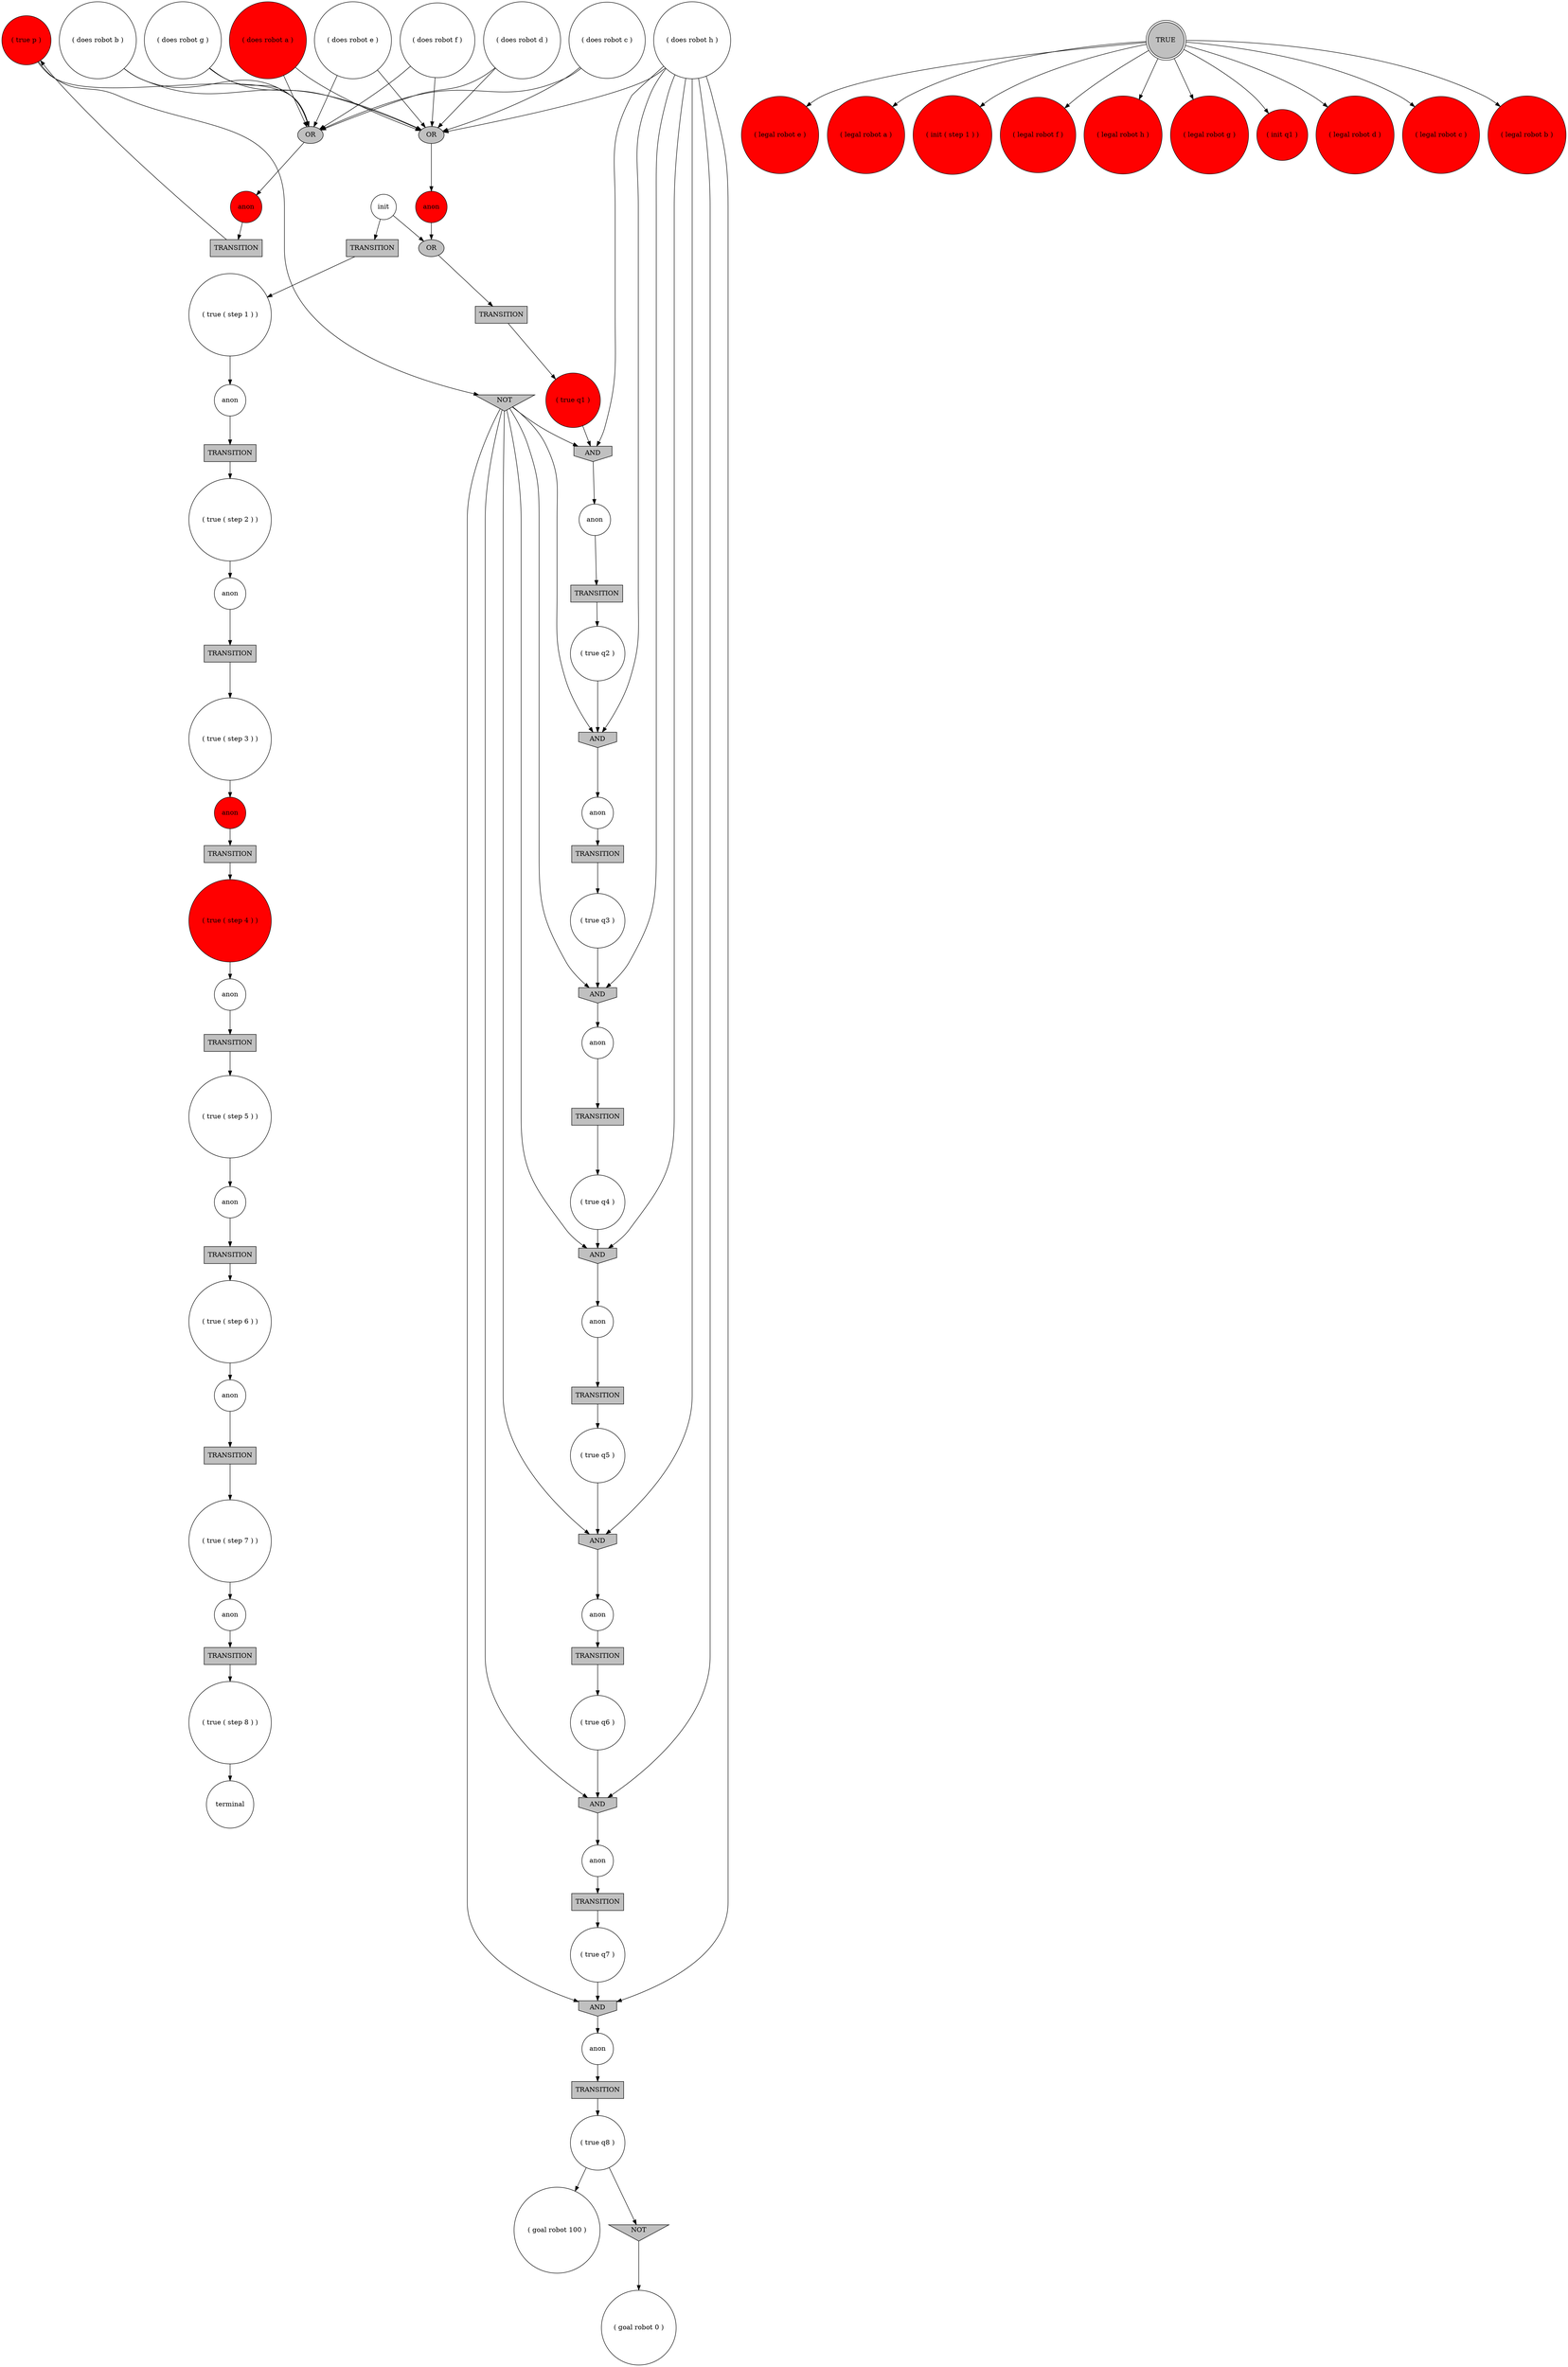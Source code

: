 digraph propNet
{
	"@41b67436"[shape=circle, style= filled, fillcolor=white, label="( true ( step 8 ) )"]; "@41b67436"->"@126fd087"; 
	"@542b340"[shape=circle, style= filled, fillcolor=red, label="( legal robot e )"]; 
	"@dd40551"[shape=box, style= filled, fillcolor=grey, label="TRANSITION"]; "@dd40551"->"@60894ecf"; 
	"@754cba4b"[shape=invhouse, style= filled, fillcolor=grey, label="AND"]; "@754cba4b"->"@5e8c210"; 
	"@3921662c"[shape=doublecircle, style= filled, fillcolor=grey, label="TRUE"]; "@3921662c"->"@50123c1"; "@3921662c"->"@20546335"; "@3921662c"->"@7ed9c9e8"; "@3921662c"->"@542b340"; "@3921662c"->"@9d18702"; "@3921662c"->"@6cfa5e6"; "@3921662c"->"@2639d673"; "@3921662c"->"@27c7b77c"; "@3921662c"->"@34edb551"; "@3921662c"->"@3a2308fd"; 
	"@34ff3f6c"[shape=invhouse, style= filled, fillcolor=grey, label="AND"]; "@34ff3f6c"->"@39097852"; 
	"@55df8cca"[shape=circle, style= filled, fillcolor=white, label="anon"]; "@55df8cca"->"@274a6970"; 
	"@326af6f0"[shape=circle, style= filled, fillcolor=white, label="( goal robot 0 )"]; 
	"@4c86131d"[shape=box, style= filled, fillcolor=grey, label="TRANSITION"]; "@4c86131d"->"@ae938ab"; 
	"@42760bea"[shape=circle, style= filled, fillcolor=white, label="anon"]; "@42760bea"->"@50aea4f2"; 
	"@266c4fa"[shape=box, style= filled, fillcolor=grey, label="TRANSITION"]; "@266c4fa"->"@5505ca69"; 
	"@66d65ecb"[shape=invhouse, style= filled, fillcolor=grey, label="AND"]; "@66d65ecb"->"@4095eb44"; 
	"@2f6ad74b"[shape=circle, style= filled, fillcolor=white, label="( true q4 )"]; "@2f6ad74b"->"@7b1efee5"; 
	"@4ef149d3"[shape=invhouse, style= filled, fillcolor=grey, label="AND"]; "@4ef149d3"->"@42760bea"; 
	"@6de8efcc"[shape=circle, style= filled, fillcolor=red, label="anon"]; "@6de8efcc"->"@266c4fa"; 
	"@592fdc8a"[shape=circle, style= filled, fillcolor=red, label="anon"]; "@592fdc8a"->"@7d429fa2"; 
	"@27f182d7"[shape=circle, style= filled, fillcolor=red, label="( true p )"]; "@27f182d7"->"@2e3bfe73"; "@27f182d7"->"@6c7e43d7"; 
	"@60c9936e"[shape=circle, style= filled, fillcolor=white, label="( true q8 )"]; "@60c9936e"->"@5c4d8799"; "@60c9936e"->"@30d0e016"; 
	"@6c7e43d7"[shape=ellipse, style= filled, fillcolor=grey, label="OR"]; "@6c7e43d7"->"@4b92195e"; 
	"@6cfa5e6"[shape=circle, style= filled, fillcolor=red, label="( legal robot g )"]; 
	"@10b2df1b"[shape=box, style= filled, fillcolor=grey, label="TRANSITION"]; "@10b2df1b"->"@76583eb8"; 
	"@7376755a"[shape=box, style= filled, fillcolor=grey, label="TRANSITION"]; "@7376755a"->"@4a53272b"; 
	"@7ed9c9e8"[shape=circle, style= filled, fillcolor=red, label="( legal robot f )"]; 
	"@bf6b0c2"[shape=box, style= filled, fillcolor=grey, label="TRANSITION"]; "@bf6b0c2"->"@117f5fbd"; 
	"@5d503565"[shape=invhouse, style= filled, fillcolor=grey, label="AND"]; "@5d503565"->"@1caea07c"; 
	"@626ec654"[shape=circle, style= filled, fillcolor=red, label="( does robot a )"]; "@626ec654"->"@2b16ea52"; "@626ec654"->"@6c7e43d7"; 
	"@274a6970"[shape=box, style= filled, fillcolor=grey, label="TRANSITION"]; "@274a6970"->"@2b3cc3f8"; 
	"@3921579b"[shape=box, style= filled, fillcolor=grey, label="TRANSITION"]; "@3921579b"->"@513511fc"; 
	"@27c7b77c"[shape=circle, style= filled, fillcolor=red, label="( legal robot d )"]; 
	"@34edb551"[shape=circle, style= filled, fillcolor=red, label="( legal robot c )"]; 
	"@6c48979"[shape=circle, style= filled, fillcolor=white, label="anon"]; "@6c48979"->"@7376755a"; 
	"@692a3b14"[shape=circle, style= filled, fillcolor=white, label="anon"]; "@692a3b14"->"@4c86131d"; 
	"@50123c1"[shape=circle, style= filled, fillcolor=red, label="( legal robot a )"]; 
	"@ae938ab"[shape=circle, style= filled, fillcolor=white, label="( true ( step 7 ) )"]; "@ae938ab"->"@4c8762d2"; 
	"@117f5fbd"[shape=circle, style= filled, fillcolor=white, label="( true ( step 6 ) )"]; "@117f5fbd"->"@692a3b14"; 
	"@2b3cc3f8"[shape=circle, style= filled, fillcolor=white, label="( true ( step 2 ) )"]; "@2b3cc3f8"->"@27d44dbd"; 
	"@2b16ea52"[shape=ellipse, style= filled, fillcolor=grey, label="OR"]; "@2b16ea52"->"@592fdc8a"; 
	"@60894ecf"[shape=circle, style= filled, fillcolor=white, label="( true ( step 3 ) )"]; "@60894ecf"->"@6de8efcc"; 
	"@30d0e016"[shape=invtriangle, style= filled, fillcolor=grey, label="NOT"]; "@30d0e016"->"@326af6f0"; 
	"@2e3bfe73"[shape=invtriangle, style= filled, fillcolor=grey, label="NOT"]; "@2e3bfe73"->"@4ef149d3"; "@2e3bfe73"->"@34ff3f6c"; "@2e3bfe73"->"@5d503565"; "@2e3bfe73"->"@754cba4b"; "@2e3bfe73"->"@5b6d9304"; "@2e3bfe73"->"@7b1efee5"; "@2e3bfe73"->"@66d65ecb"; 
	"@513511fc"[shape=circle, style= filled, fillcolor=white, label="( true q5 )"]; "@513511fc"->"@5d503565"; 
	"@6d536d1a"[shape=circle, style= filled, fillcolor=white, label="( does robot e )"]; "@6d536d1a"->"@2b16ea52"; "@6d536d1a"->"@6c7e43d7"; 
	"@2639d673"[shape=circle, style= filled, fillcolor=red, label="( init q1 )"]; 
	"@4b92195e"[shape=circle, style= filled, fillcolor=red, label="anon"]; "@4b92195e"->"@79a1fc72"; 
	"@3be801a5"[shape=circle, style= filled, fillcolor=red, label="( true q1 )"]; "@3be801a5"->"@4ef149d3"; 
	"@2c4c5b01"[shape=box, style= filled, fillcolor=grey, label="TRANSITION"]; "@2c4c5b01"->"@1624d35a"; 
	"@76e2f82c"[shape=circle, style= filled, fillcolor=white, label="( does robot f )"]; "@76e2f82c"->"@2b16ea52"; "@76e2f82c"->"@6c7e43d7"; 
	"@55441515"[shape=circle, style= filled, fillcolor=white, label="( does robot h )"]; "@55441515"->"@4ef149d3"; "@55441515"->"@34ff3f6c"; "@55441515"->"@2b16ea52"; "@55441515"->"@5d503565"; "@55441515"->"@754cba4b"; "@55441515"->"@5b6d9304"; "@55441515"->"@7b1efee5"; "@55441515"->"@66d65ecb"; 
	"@4095eb44"[shape=circle, style= filled, fillcolor=white, label="anon"]; "@4095eb44"->"@6990aacb"; 
	"@da34272"[shape=circle, style= filled, fillcolor=white, label="anon"]; "@da34272"->"@bf6b0c2"; 
	"@1caea07c"[shape=circle, style= filled, fillcolor=white, label="anon"]; "@1caea07c"->"@158bd77f"; 
	"@6858cf8b"[shape=circle, style= filled, fillcolor=white, label="( true q6 )"]; "@6858cf8b"->"@34ff3f6c"; 
	"@79a1fc72"[shape=box, style= filled, fillcolor=grey, label="TRANSITION"]; "@79a1fc72"->"@27f182d7"; 
	"@9d18702"[shape=circle, style= filled, fillcolor=red, label="( legal robot h )"]; 
	"@5c4d8799"[shape=circle, style= filled, fillcolor=white, label="( goal robot 100 )"]; 
	"@4c8762d2"[shape=circle, style= filled, fillcolor=white, label="anon"]; "@4c8762d2"->"@4aa8973"; 
	"@31b7dae0"[shape=circle, style= filled, fillcolor=white, label="( true q2 )"]; "@31b7dae0"->"@754cba4b"; 
	"@4aa8973"[shape=box, style= filled, fillcolor=grey, label="TRANSITION"]; "@4aa8973"->"@41b67436"; 
	"@39097852"[shape=circle, style= filled, fillcolor=white, label="anon"]; "@39097852"->"@2c4c5b01"; 
	"@6990aacb"[shape=box, style= filled, fillcolor=grey, label="TRANSITION"]; "@6990aacb"->"@2f6ad74b"; 
	"@50aea4f2"[shape=box, style= filled, fillcolor=grey, label="TRANSITION"]; "@50aea4f2"->"@31b7dae0"; 
	"@702663fb"[shape=circle, style= filled, fillcolor=white, label="anon"]; "@702663fb"->"@2625c7da"; 
	"@b3d5963"[shape=circle, style= filled, fillcolor=white, label="( does robot d )"]; "@b3d5963"->"@2b16ea52"; "@b3d5963"->"@6c7e43d7"; 
	"@3a2308fd"[shape=circle, style= filled, fillcolor=red, label="( legal robot b )"]; 
	"@6efbff24"[shape=circle, style= filled, fillcolor=white, label="( true ( step 1 ) )"]; "@6efbff24"->"@55df8cca"; 
	"@76583eb8"[shape=circle, style= filled, fillcolor=white, label="( true q3 )"]; "@76583eb8"->"@66d65ecb"; 
	"@572cc5cc"[shape=circle, style= filled, fillcolor=white, label="anon"]; "@572cc5cc"->"@3921579b"; 
	"@7d429fa2"[shape=ellipse, style= filled, fillcolor=grey, label="OR"]; "@7d429fa2"->"@208109e2"; 
	"@20546335"[shape=circle, style= filled, fillcolor=red, label="( init ( step 1 ) )"]; 
	"@208109e2"[shape=box, style= filled, fillcolor=grey, label="TRANSITION"]; "@208109e2"->"@3be801a5"; 
	"@36399f5a"[shape=circle, style= filled, fillcolor=white, label="init"]; "@36399f5a"->"@7d429fa2"; "@36399f5a"->"@3e2a8550"; 
	"@186a228c"[shape=circle, style= filled, fillcolor=white, label="( does robot c )"]; "@186a228c"->"@2b16ea52"; "@186a228c"->"@6c7e43d7"; 
	"@72cd8c25"[shape=circle, style= filled, fillcolor=white, label="( does robot b )"]; "@72cd8c25"->"@2b16ea52"; "@72cd8c25"->"@6c7e43d7"; 
	"@126fd087"[shape=circle, style= filled, fillcolor=white, label="terminal"]; 
	"@27d44dbd"[shape=circle, style= filled, fillcolor=white, label="anon"]; "@27d44dbd"->"@dd40551"; 
	"@5b6d9304"[shape=invhouse, style= filled, fillcolor=grey, label="AND"]; "@5b6d9304"->"@702663fb"; 
	"@5505ca69"[shape=circle, style= filled, fillcolor=red, label="( true ( step 4 ) )"]; "@5505ca69"->"@6c48979"; 
	"@79a0bad2"[shape=circle, style= filled, fillcolor=white, label="( does robot g )"]; "@79a0bad2"->"@2b16ea52"; "@79a0bad2"->"@6c7e43d7"; 
	"@158bd77f"[shape=box, style= filled, fillcolor=grey, label="TRANSITION"]; "@158bd77f"->"@6858cf8b"; 
	"@4a53272b"[shape=circle, style= filled, fillcolor=white, label="( true ( step 5 ) )"]; "@4a53272b"->"@da34272"; 
	"@5e8c210"[shape=circle, style= filled, fillcolor=white, label="anon"]; "@5e8c210"->"@10b2df1b"; 
	"@3e2a8550"[shape=box, style= filled, fillcolor=grey, label="TRANSITION"]; "@3e2a8550"->"@6efbff24"; 
	"@7b1efee5"[shape=invhouse, style= filled, fillcolor=grey, label="AND"]; "@7b1efee5"->"@572cc5cc"; 
	"@1624d35a"[shape=circle, style= filled, fillcolor=white, label="( true q7 )"]; "@1624d35a"->"@5b6d9304"; 
	"@2625c7da"[shape=box, style= filled, fillcolor=grey, label="TRANSITION"]; "@2625c7da"->"@60c9936e"; 
}
